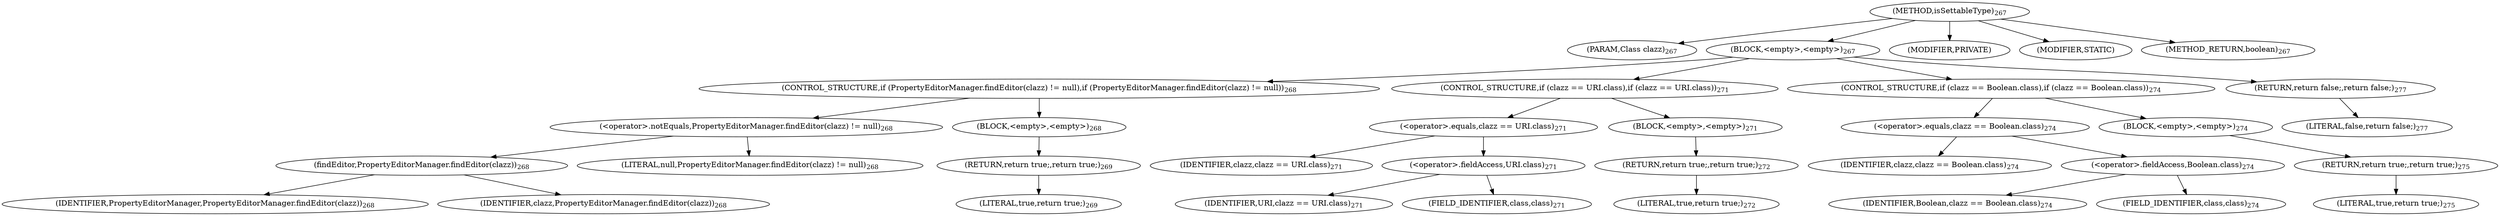 digraph "isSettableType" {  
"844" [label = <(METHOD,isSettableType)<SUB>267</SUB>> ]
"845" [label = <(PARAM,Class clazz)<SUB>267</SUB>> ]
"846" [label = <(BLOCK,&lt;empty&gt;,&lt;empty&gt;)<SUB>267</SUB>> ]
"847" [label = <(CONTROL_STRUCTURE,if (PropertyEditorManager.findEditor(clazz) != null),if (PropertyEditorManager.findEditor(clazz) != null))<SUB>268</SUB>> ]
"848" [label = <(&lt;operator&gt;.notEquals,PropertyEditorManager.findEditor(clazz) != null)<SUB>268</SUB>> ]
"849" [label = <(findEditor,PropertyEditorManager.findEditor(clazz))<SUB>268</SUB>> ]
"850" [label = <(IDENTIFIER,PropertyEditorManager,PropertyEditorManager.findEditor(clazz))<SUB>268</SUB>> ]
"851" [label = <(IDENTIFIER,clazz,PropertyEditorManager.findEditor(clazz))<SUB>268</SUB>> ]
"852" [label = <(LITERAL,null,PropertyEditorManager.findEditor(clazz) != null)<SUB>268</SUB>> ]
"853" [label = <(BLOCK,&lt;empty&gt;,&lt;empty&gt;)<SUB>268</SUB>> ]
"854" [label = <(RETURN,return true;,return true;)<SUB>269</SUB>> ]
"855" [label = <(LITERAL,true,return true;)<SUB>269</SUB>> ]
"856" [label = <(CONTROL_STRUCTURE,if (clazz == URI.class),if (clazz == URI.class))<SUB>271</SUB>> ]
"857" [label = <(&lt;operator&gt;.equals,clazz == URI.class)<SUB>271</SUB>> ]
"858" [label = <(IDENTIFIER,clazz,clazz == URI.class)<SUB>271</SUB>> ]
"859" [label = <(&lt;operator&gt;.fieldAccess,URI.class)<SUB>271</SUB>> ]
"860" [label = <(IDENTIFIER,URI,clazz == URI.class)<SUB>271</SUB>> ]
"861" [label = <(FIELD_IDENTIFIER,class,class)<SUB>271</SUB>> ]
"862" [label = <(BLOCK,&lt;empty&gt;,&lt;empty&gt;)<SUB>271</SUB>> ]
"863" [label = <(RETURN,return true;,return true;)<SUB>272</SUB>> ]
"864" [label = <(LITERAL,true,return true;)<SUB>272</SUB>> ]
"865" [label = <(CONTROL_STRUCTURE,if (clazz == Boolean.class),if (clazz == Boolean.class))<SUB>274</SUB>> ]
"866" [label = <(&lt;operator&gt;.equals,clazz == Boolean.class)<SUB>274</SUB>> ]
"867" [label = <(IDENTIFIER,clazz,clazz == Boolean.class)<SUB>274</SUB>> ]
"868" [label = <(&lt;operator&gt;.fieldAccess,Boolean.class)<SUB>274</SUB>> ]
"869" [label = <(IDENTIFIER,Boolean,clazz == Boolean.class)<SUB>274</SUB>> ]
"870" [label = <(FIELD_IDENTIFIER,class,class)<SUB>274</SUB>> ]
"871" [label = <(BLOCK,&lt;empty&gt;,&lt;empty&gt;)<SUB>274</SUB>> ]
"872" [label = <(RETURN,return true;,return true;)<SUB>275</SUB>> ]
"873" [label = <(LITERAL,true,return true;)<SUB>275</SUB>> ]
"874" [label = <(RETURN,return false;,return false;)<SUB>277</SUB>> ]
"875" [label = <(LITERAL,false,return false;)<SUB>277</SUB>> ]
"876" [label = <(MODIFIER,PRIVATE)> ]
"877" [label = <(MODIFIER,STATIC)> ]
"878" [label = <(METHOD_RETURN,boolean)<SUB>267</SUB>> ]
  "844" -> "845" 
  "844" -> "846" 
  "844" -> "876" 
  "844" -> "877" 
  "844" -> "878" 
  "846" -> "847" 
  "846" -> "856" 
  "846" -> "865" 
  "846" -> "874" 
  "847" -> "848" 
  "847" -> "853" 
  "848" -> "849" 
  "848" -> "852" 
  "849" -> "850" 
  "849" -> "851" 
  "853" -> "854" 
  "854" -> "855" 
  "856" -> "857" 
  "856" -> "862" 
  "857" -> "858" 
  "857" -> "859" 
  "859" -> "860" 
  "859" -> "861" 
  "862" -> "863" 
  "863" -> "864" 
  "865" -> "866" 
  "865" -> "871" 
  "866" -> "867" 
  "866" -> "868" 
  "868" -> "869" 
  "868" -> "870" 
  "871" -> "872" 
  "872" -> "873" 
  "874" -> "875" 
}
